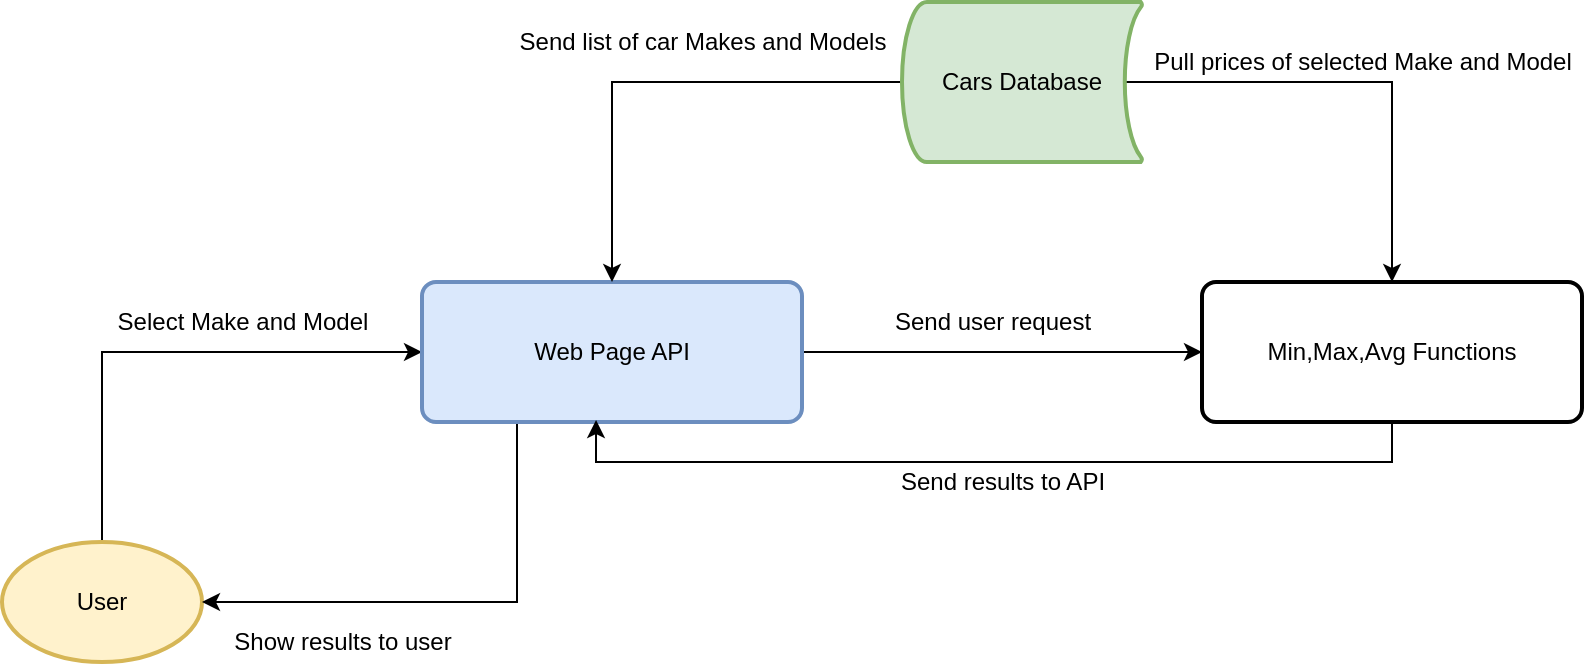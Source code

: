 <mxfile version="16.5.6" type="device"><diagram id="7PJPmHmLy1Nun1q0MxlK" name="Page-1"><mxGraphModel dx="1422" dy="794" grid="1" gridSize="10" guides="1" tooltips="1" connect="1" arrows="1" fold="1" page="1" pageScale="1" pageWidth="3300" pageHeight="2339" math="0" shadow="0"><root><mxCell id="0"/><mxCell id="1" parent="0"/><mxCell id="f8Mz3uzEc18u-FeTbVjw-4" style="edgeStyle=orthogonalEdgeStyle;rounded=0;orthogonalLoop=1;jettySize=auto;html=1;exitX=0.5;exitY=0;exitDx=0;exitDy=0;exitPerimeter=0;entryX=0;entryY=0.5;entryDx=0;entryDy=0;" edge="1" parent="1" source="f8Mz3uzEc18u-FeTbVjw-1" target="f8Mz3uzEc18u-FeTbVjw-3"><mxGeometry relative="1" as="geometry"/></mxCell><mxCell id="f8Mz3uzEc18u-FeTbVjw-1" value="User" style="strokeWidth=2;html=1;shape=mxgraph.flowchart.start_1;whiteSpace=wrap;fillColor=#fff2cc;strokeColor=#d6b656;" vertex="1" parent="1"><mxGeometry x="130" y="290" width="100" height="60" as="geometry"/></mxCell><mxCell id="f8Mz3uzEc18u-FeTbVjw-8" style="edgeStyle=orthogonalEdgeStyle;rounded=0;orthogonalLoop=1;jettySize=auto;html=1;entryX=0;entryY=0.5;entryDx=0;entryDy=0;" edge="1" parent="1" source="f8Mz3uzEc18u-FeTbVjw-3" target="f8Mz3uzEc18u-FeTbVjw-9"><mxGeometry relative="1" as="geometry"/></mxCell><mxCell id="f8Mz3uzEc18u-FeTbVjw-13" style="edgeStyle=orthogonalEdgeStyle;rounded=0;orthogonalLoop=1;jettySize=auto;html=1;exitX=0.25;exitY=1;exitDx=0;exitDy=0;entryX=1;entryY=0.5;entryDx=0;entryDy=0;entryPerimeter=0;" edge="1" parent="1" source="f8Mz3uzEc18u-FeTbVjw-3" target="f8Mz3uzEc18u-FeTbVjw-1"><mxGeometry relative="1" as="geometry"/></mxCell><mxCell id="f8Mz3uzEc18u-FeTbVjw-3" value="Web Page API" style="rounded=1;whiteSpace=wrap;html=1;absoluteArcSize=1;arcSize=14;strokeWidth=2;fillColor=#dae8fc;strokeColor=#6c8ebf;" vertex="1" parent="1"><mxGeometry x="340" y="160" width="190" height="70" as="geometry"/></mxCell><mxCell id="f8Mz3uzEc18u-FeTbVjw-5" value="Select Make and Model" style="text;html=1;align=center;verticalAlign=middle;resizable=0;points=[];autosize=1;strokeColor=none;fillColor=none;" vertex="1" parent="1"><mxGeometry x="180" y="170" width="140" height="20" as="geometry"/></mxCell><mxCell id="f8Mz3uzEc18u-FeTbVjw-7" style="edgeStyle=orthogonalEdgeStyle;rounded=0;orthogonalLoop=1;jettySize=auto;html=1;entryX=0.5;entryY=0;entryDx=0;entryDy=0;" edge="1" parent="1" source="f8Mz3uzEc18u-FeTbVjw-6" target="f8Mz3uzEc18u-FeTbVjw-3"><mxGeometry relative="1" as="geometry"/></mxCell><mxCell id="f8Mz3uzEc18u-FeTbVjw-11" style="edgeStyle=orthogonalEdgeStyle;rounded=0;orthogonalLoop=1;jettySize=auto;html=1;exitX=0.93;exitY=0.5;exitDx=0;exitDy=0;exitPerimeter=0;" edge="1" parent="1" source="f8Mz3uzEc18u-FeTbVjw-6" target="f8Mz3uzEc18u-FeTbVjw-9"><mxGeometry relative="1" as="geometry"/></mxCell><mxCell id="f8Mz3uzEc18u-FeTbVjw-6" value="Cars Database" style="strokeWidth=2;html=1;shape=mxgraph.flowchart.stored_data;whiteSpace=wrap;fillColor=#d5e8d4;strokeColor=#82b366;" vertex="1" parent="1"><mxGeometry x="580" y="20" width="120" height="80" as="geometry"/></mxCell><mxCell id="f8Mz3uzEc18u-FeTbVjw-12" style="edgeStyle=orthogonalEdgeStyle;rounded=0;orthogonalLoop=1;jettySize=auto;html=1;exitX=0.5;exitY=1;exitDx=0;exitDy=0;entryX=0.458;entryY=0.986;entryDx=0;entryDy=0;entryPerimeter=0;" edge="1" parent="1" source="f8Mz3uzEc18u-FeTbVjw-9" target="f8Mz3uzEc18u-FeTbVjw-3"><mxGeometry relative="1" as="geometry"/></mxCell><mxCell id="f8Mz3uzEc18u-FeTbVjw-9" value="Min,Max,Avg Functions" style="rounded=1;whiteSpace=wrap;html=1;absoluteArcSize=1;arcSize=14;strokeWidth=2;" vertex="1" parent="1"><mxGeometry x="730" y="160" width="190" height="70" as="geometry"/></mxCell><mxCell id="f8Mz3uzEc18u-FeTbVjw-14" value="Send list of car Makes and Models" style="text;html=1;align=center;verticalAlign=middle;resizable=0;points=[];autosize=1;strokeColor=none;fillColor=none;" vertex="1" parent="1"><mxGeometry x="380" y="30" width="200" height="20" as="geometry"/></mxCell><mxCell id="f8Mz3uzEc18u-FeTbVjw-15" value="Send user request" style="text;html=1;align=center;verticalAlign=middle;resizable=0;points=[];autosize=1;strokeColor=none;fillColor=none;" vertex="1" parent="1"><mxGeometry x="570" y="170" width="110" height="20" as="geometry"/></mxCell><mxCell id="f8Mz3uzEc18u-FeTbVjw-16" value="Pull prices of selected Make and Model" style="text;html=1;align=center;verticalAlign=middle;resizable=0;points=[];autosize=1;strokeColor=none;fillColor=none;" vertex="1" parent="1"><mxGeometry x="700" y="40" width="220" height="20" as="geometry"/></mxCell><mxCell id="f8Mz3uzEc18u-FeTbVjw-17" value="Send results to API" style="text;html=1;align=center;verticalAlign=middle;resizable=0;points=[];autosize=1;strokeColor=none;fillColor=none;" vertex="1" parent="1"><mxGeometry x="570" y="250" width="120" height="20" as="geometry"/></mxCell><mxCell id="f8Mz3uzEc18u-FeTbVjw-18" value="Show results to user" style="text;html=1;align=center;verticalAlign=middle;resizable=0;points=[];autosize=1;strokeColor=none;fillColor=none;" vertex="1" parent="1"><mxGeometry x="240" y="330" width="120" height="20" as="geometry"/></mxCell></root></mxGraphModel></diagram></mxfile>